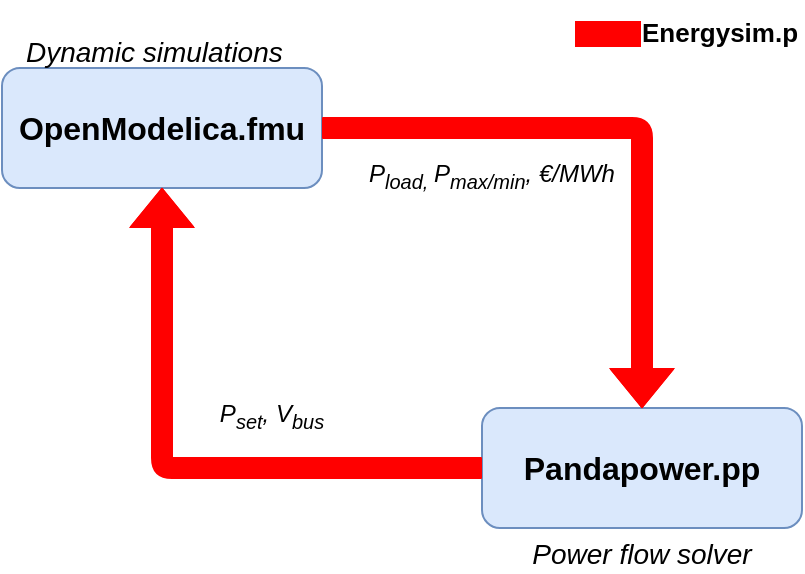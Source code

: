 <mxfile version="13.4.9" type="device"><diagram id="C5RBs43oDa-KdzZeNtuy" name="Page-1"><mxGraphModel dx="748" dy="355" grid="0" gridSize="10" guides="1" tooltips="1" connect="1" arrows="1" fold="1" page="1" pageScale="1" pageWidth="827" pageHeight="1169" math="0" shadow="0"><root><mxCell id="WIyWlLk6GJQsqaUBKTNV-0"/><mxCell id="WIyWlLk6GJQsqaUBKTNV-1" parent="WIyWlLk6GJQsqaUBKTNV-0"/><mxCell id="tMf9G9RMxq3RriwheXSh-0" value="&lt;font style=&quot;font-size: 16px&quot;&gt;&lt;b&gt;Pandapower.pp&lt;/b&gt;&lt;/font&gt;" style="rounded=1;whiteSpace=wrap;html=1;fillColor=#dae8fc;strokeColor=#6c8ebf;" vertex="1" parent="WIyWlLk6GJQsqaUBKTNV-1"><mxGeometry x="450" y="370" width="160" height="60" as="geometry"/></mxCell><mxCell id="tMf9G9RMxq3RriwheXSh-1" value="&lt;b&gt;&lt;font style=&quot;font-size: 16px&quot;&gt;OpenModelica.fmu&lt;/font&gt;&lt;/b&gt;" style="rounded=1;whiteSpace=wrap;html=1;fillColor=#dae8fc;strokeColor=#6c8ebf;" vertex="1" parent="WIyWlLk6GJQsqaUBKTNV-1"><mxGeometry x="210" y="200" width="160" height="60" as="geometry"/></mxCell><mxCell id="tMf9G9RMxq3RriwheXSh-3" value="" style="shape=flexArrow;endArrow=classic;html=1;exitX=1;exitY=0.5;exitDx=0;exitDy=0;entryX=0.5;entryY=0;entryDx=0;entryDy=0;noLabel=1;fontColor=none;labelBackgroundColor=#FF0000;strokeColor=#FF0000;fillColor=#FF0000;" edge="1" parent="WIyWlLk6GJQsqaUBKTNV-1" source="tMf9G9RMxq3RriwheXSh-1" target="tMf9G9RMxq3RriwheXSh-0"><mxGeometry width="50" height="50" relative="1" as="geometry"><mxPoint x="390" y="370" as="sourcePoint"/><mxPoint x="440" y="320" as="targetPoint"/><Array as="points"><mxPoint x="530" y="230"/></Array></mxGeometry></mxCell><mxCell id="tMf9G9RMxq3RriwheXSh-4" value="" style="shape=flexArrow;endArrow=classic;html=1;exitX=0;exitY=0.5;exitDx=0;exitDy=0;entryX=0.5;entryY=1;entryDx=0;entryDy=0;strokeColor=#FF0000;fillColor=#FF0000;" edge="1" parent="WIyWlLk6GJQsqaUBKTNV-1" source="tMf9G9RMxq3RriwheXSh-0" target="tMf9G9RMxq3RriwheXSh-1"><mxGeometry width="50" height="50" relative="1" as="geometry"><mxPoint x="390" y="370" as="sourcePoint"/><mxPoint x="440" y="320" as="targetPoint"/><Array as="points"><mxPoint x="290" y="400"/></Array></mxGeometry></mxCell><mxCell id="tMf9G9RMxq3RriwheXSh-6" value="&lt;font style=&quot;font-size: 14px&quot;&gt;&lt;i&gt;Dynamic simulations&lt;/i&gt;&lt;/font&gt;" style="text;html=1;strokeColor=none;fillColor=none;align=left;verticalAlign=middle;whiteSpace=wrap;rounded=0;dashed=1;fontSize=20;spacingBottom=3;" vertex="1" parent="WIyWlLk6GJQsqaUBKTNV-1"><mxGeometry x="220" y="180" width="140" height="20" as="geometry"/></mxCell><mxCell id="tMf9G9RMxq3RriwheXSh-7" value="&lt;font style=&quot;font-size: 14px&quot;&gt;&lt;i&gt;Power flow solver&lt;/i&gt;&lt;/font&gt;" style="text;html=1;strokeColor=none;fillColor=none;align=center;verticalAlign=middle;whiteSpace=wrap;rounded=0;dashed=1;fontSize=20;" vertex="1" parent="WIyWlLk6GJQsqaUBKTNV-1"><mxGeometry x="450" y="430" width="160" height="20" as="geometry"/></mxCell><mxCell id="tMf9G9RMxq3RriwheXSh-8" value="&lt;font style=&quot;font-size: 12px&quot;&gt;&lt;i&gt;&lt;font style=&quot;font-size: 12px&quot;&gt;P&lt;sub style=&quot;vertical-align: sub&quot;&gt;load, &lt;/sub&gt;P&lt;sub&gt;max/min&lt;/sub&gt;&lt;/font&gt;&lt;font style=&quot;font-size: 12px&quot;&gt;,&amp;nbsp;&lt;span lang=&quot;EN-US&quot; style=&quot;line-height: 115% ; font-family: &amp;#34;calibri&amp;#34; , sans-serif&quot;&gt;&lt;font style=&quot;font-size: 12px&quot;&gt;€/MWh&lt;/font&gt;&lt;/span&gt;&lt;/font&gt;&lt;/i&gt;&lt;/font&gt;" style="text;html=1;strokeColor=none;fillColor=none;align=center;verticalAlign=middle;whiteSpace=wrap;rounded=0;dashed=1;fontSize=20;" vertex="1" parent="WIyWlLk6GJQsqaUBKTNV-1"><mxGeometry x="390" y="240" width="130" height="20" as="geometry"/></mxCell><mxCell id="tMf9G9RMxq3RriwheXSh-10" value="&lt;font style=&quot;font-size: 12px&quot;&gt;&lt;i&gt;P&lt;sub&gt;set&lt;/sub&gt;, V&lt;sub&gt;bus&lt;/sub&gt;&lt;/i&gt;&lt;/font&gt;" style="text;html=1;strokeColor=none;fillColor=none;align=center;verticalAlign=middle;whiteSpace=wrap;rounded=0;dashed=1;fontSize=20;" vertex="1" parent="WIyWlLk6GJQsqaUBKTNV-1"><mxGeometry x="290" y="360" width="110" height="20" as="geometry"/></mxCell><mxCell id="tMf9G9RMxq3RriwheXSh-12" value="&lt;font style=&quot;font-size: 13px&quot;&gt;&lt;b&gt;Energysim.p&lt;/b&gt;&lt;/font&gt;" style="rounded=0;whiteSpace=wrap;html=1;strokeColor=#FF0000;strokeWidth=3;fontSize=20;fontColor=none;fillColor=#FF0000;labelPosition=right;verticalLabelPosition=middle;align=left;verticalAlign=middle;spacingBottom=9;" vertex="1" parent="WIyWlLk6GJQsqaUBKTNV-1"><mxGeometry x="498" y="178" width="30" height="10" as="geometry"/></mxCell></root></mxGraphModel></diagram></mxfile>